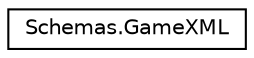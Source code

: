 digraph "Graphical Class Hierarchy"
{
  edge [fontname="Helvetica",fontsize="10",labelfontname="Helvetica",labelfontsize="10"];
  node [fontname="Helvetica",fontsize="10",shape=record];
  rankdir="LR";
  Node1 [label="Schemas.GameXML",height=0.2,width=0.4,color="black", fillcolor="white", style="filled",URL="$class_schemas_1_1_game_x_m_l.html"];
}

